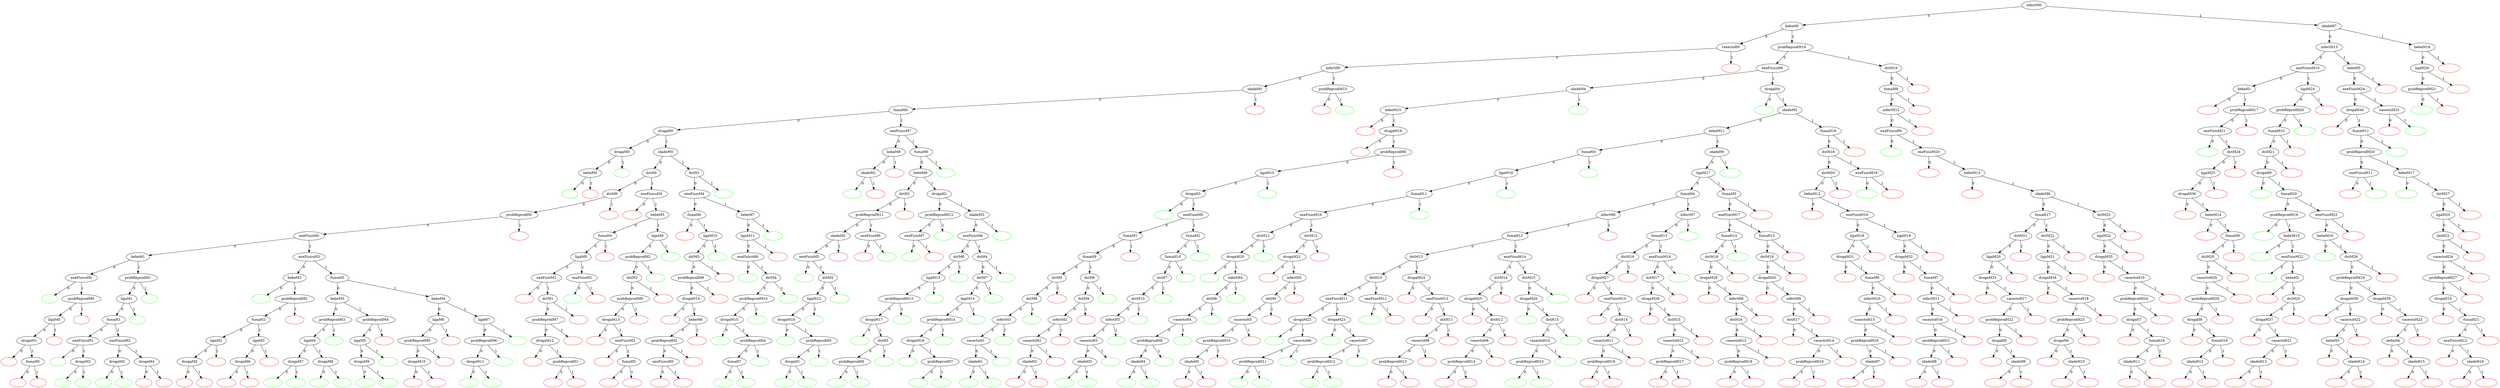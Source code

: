 digraph {
bebeM0->sim0[label=0]
bebeM0->nao0[label=1]
drogaM0->bebeM0[label=0]
drogaM0->sim1[label=1]
drogaH0->drogaM0[label=0]
exeFisicoH0->sim2[label=0]
drogaM1->nao1[label=0]
fumaH0->nao2[label=0]
fumaH0->nao3[label=1]
drogaM1->fumaH0[label=1]
ligaM0->drogaM1[label=0]
ligaM0->nao4[label=1]
probReprodM0->ligaM0[label=0]
probReprodM0->nao5[label=1]
exeFisicoH0->probReprodM0[label=1]
bebeM1->exeFisicoH0[label=0]
exeFisicoH1->sim3[label=0]
drogaM2->sim4[label=0]
drogaM2->sim5[label=1]
exeFisicoH1->drogaM2[label=1]
fumaH1->exeFisicoH1[label=0]
drogaM3->sim6[label=0]
drogaM3->sim7[label=1]
exeFisicoH2->drogaM3[label=0]
drogaM4->nao6[label=0]
drogaM4->nao7[label=1]
exeFisicoH2->drogaM4[label=1]
fumaH1->exeFisicoH2[label=1]
ligaM1->fumaH1[label=0]
ligaM1->sim8[label=1]
probReprodM1->ligaM1[label=0]
probReprodM1->sim9[label=1]
bebeM1->probReprodM1[label=1]
exeFisioM0->bebeM1[label=0]
bebeM2->sim10[label=0]
drogaM5->nao8[label=0]
drogaM5->nao9[label=1]
ligaM2->drogaM5[label=0]
ligaM2->nao10[label=1]
fumaH2->ligaM2[label=0]
drogaM6->nao11[label=0]
drogaM6->nao12[label=1]
ligaM3->drogaM6[label=0]
ligaM3->nao13[label=1]
fumaH2->ligaM3[label=1]
probReprodM2->fumaH2[label=0]
probReprodM2->nao14[label=1]
bebeM2->probReprodM2[label=1]
exeFisicoH3->bebeM2[label=0]
drogaM7->sim11[label=0]
drogaM7->sim12[label=1]
ligaM4->drogaM7[label=0]
drogaM8->sim13[label=0]
drogaM8->sim14[label=1]
ligaM4->drogaM8[label=1]
probReprodM3->ligaM4[label=0]
probReprodM3->sim15[label=1]
bebeM3->probReprodM3[label=0]
drogaM9->sim16[label=0]
drogaM9->sim17[label=1]
ligaM5->drogaM9[label=0]
ligaM5->sim18[label=1]
probReprodM4->ligaM5[label=0]
probReprodM4->nao15[label=1]
bebeM3->probReprodM4[label=1]
fumaH3->bebeM3[label=0]
drogaM10->nao16[label=0]
drogaM10->nao17[label=1]
probReprodM5->drogaM10[label=0]
probReprodM5->nao18[label=1]
ligaM6->probReprodM5[label=0]
ligaM6->nao19[label=1]
bebeM4->ligaM6[label=0]
drogaM11->sim19[label=0]
drogaM11->sim20[label=1]
probReprodM6->drogaM11[label=0]
probReprodM6->sim21[label=1]
ligaM7->probReprodM6[label=0]
ligaM7->sim22[label=1]
bebeM4->ligaM7[label=1]
fumaH3->bebeM4[label=1]
exeFisicoH3->fumaH3[label=1]
exeFisioM0->exeFisicoH3[label=1]
probReprodH0->exeFisioM0[label=0]
probReprodH0->nao20[label=1]
dstM0->probReprodH0[label=0]
dstM0->nao21[label=1]
dstH0->dstM0[label=0]
exeFisicoH4->nao22[label=0]
exeFisioM1->nao23[label=0]
drogaM12->nao24[label=0]
probReprodH1->nao25[label=0]
probReprodH1->nao26[label=1]
drogaM12->probReprodH1[label=1]
probReprodM7->drogaM12[label=0]
probReprodM7->nao27[label=1]
dstM1->probReprodM7[label=0]
dstM1->nao28[label=1]
exeFisioM1->dstM1[label=1]
ligaM8->exeFisioM1[label=0]
exeFisioM2->sim23[label=0]
exeFisioM2->nao29[label=1]
ligaM8->exeFisioM2[label=1]
fumaH4->ligaM8[label=0]
fumaH4->nao30[label=1]
bebeM5->fumaH4[label=0]
drogaM13->nao31[label=0]
exeFisioM3->nao32[label=0]
fumaH5->nao33[label=0]
fumaH5->nao34[label=1]
exeFisioM3->fumaH5[label=1]
drogaM13->exeFisioM3[label=1]
probReprodM8->drogaM13[label=0]
probReprodM8->nao35[label=1]
dstM2->probReprodM8[label=0]
dstM2->nao36[label=1]
probReprodH2->dstM2[label=0]
probReprodH2->sim24[label=1]
ligaM9->probReprodH2[label=0]
ligaM9->sim25[label=1]
bebeM5->ligaM9[label=1]
exeFisicoH4->bebeM5[label=1]
dstH0->exeFisicoH4[label=1]
idadeM0->dstH0[label=0]
fumaH6->nao37[label=0]
drogaM14->nao38[label=0]
exeFisicoH5->nao39[label=0]
exeFisicoH5->nao40[label=1]
probReprodH3->exeFisicoH5[label=0]
probReprodH3->nao41[label=1]
bebeM6->probReprodH3[label=0]
bebeM6->nao42[label=1]
drogaM14->bebeM6[label=1]
probReprodM9->drogaM14[label=0]
probReprodM9->nao43[label=1]
dstM3->probReprodM9[label=0]
dstM3->nao44[label=1]
ligaM10->dstM3[label=0]
ligaM10->sim26[label=1]
fumaH6->ligaM10[label=1]
exeFisioM4->fumaH6[label=0]
exeFisicoH6->sim27[label=0]
drogaM15->sim28[label=0]
fumaH7->sim29[label=0]
fumaH7->sim30[label=1]
probReprodH4->fumaH7[label=0]
probReprodH4->sim31[label=1]
drogaM15->probReprodH4[label=1]
probReprodM10->drogaM15[label=0]
probReprodM10->sim32[label=1]
dstM4->probReprodM10[label=0]
dstM4->sim33[label=1]
exeFisicoH6->dstM4[label=1]
ligaM11->exeFisicoH6[label=0]
ligaM11->nao45[label=1]
bebeM7->ligaM11[label=0]
bebeM7->sim34[label=1]
exeFisioM4->bebeM7[label=1]
dstH1->exeFisioM4[label=0]
dstH1->sim35[label=1]
idadeM0->dstH1[label=1]
drogaH0->idadeM0[label=1]
fumaM0->drogaH0[label=0]
idadeM1->sim36[label=0]
idadeM1->nao46[label=1]
bebeM8->idadeM1[label=0]
bebeM8->nao47[label=1]
exeFisicoH7->bebeM8[label=0]
exeFisioM5->sim37[label=0]
drogaM16->sim38[label=0]
drogaH1->sim39[label=0]
drogaH1->sim40[label=1]
probReprodH5->drogaH1[label=0]
probReprodH5->sim41[label=1]
drogaM16->probReprodH5[label=1]
ligaM12->drogaM16[label=0]
ligaM12->sim42[label=1]
dstM5->ligaM12[label=0]
dstM5->sim43[label=1]
exeFisioM5->dstM5[label=1]
idadeM2->exeFisioM5[label=0]
idadeM2->nao48[label=1]
probReprodM11->idadeM2[label=0]
exeFisioM6->nao49[label=0]
exeFisioM6->sim44[label=1]
probReprodM11->exeFisioM6[label=1]
dstH2->probReprodM11[label=0]
dstH2->nao50[label=1]
bebeM9->dstH2[label=0]
exeFisioM7->sim45[label=0]
exeFisioM7->nao51[label=1]
probReprodM12->exeFisioM7[label=0]
probReprodM12->sim46[label=1]
drogaH2->probReprodM12[label=0]
drogaM17->sim47[label=0]
probReprodH6->sim48[label=0]
probReprodH6->sim49[label=1]
dstH3->probReprodH6[label=0]
dstH3->sim50[label=1]
drogaM17->dstH3[label=1]
probReprodM13->drogaM17[label=0]
probReprodM13->sim51[label=1]
ligaM13->probReprodM13[label=0]
ligaM13->sim52[label=1]
dstM6->ligaM13[label=0]
dstM6->sim53[label=1]
exeFisioM8->dstM6[label=0]
drogaM18->sim54[label=0]
probReprodH7->sim55[label=0]
probReprodH7->sim56[label=1]
drogaM18->probReprodH7[label=1]
probReprodM14->drogaM18[label=0]
probReprodM14->sim57[label=1]
ligaM14->probReprodM14[label=0]
ligaM14->sim58[label=1]
dstM7->ligaM14[label=0]
dstM7->sim59[label=1]
dstH4->dstM7[label=0]
dstH4->sim60[label=1]
exeFisioM8->dstH4[label=1]
idadeM3->exeFisioM8[label=0]
idadeM3->sim61[label=1]
drogaH2->idadeM3[label=1]
bebeM9->drogaH2[label=1]
fumaH8->bebeM9[label=0]
fumaH8->sim62[label=1]
exeFisicoH7->fumaH8[label=1]
fumaM0->exeFisicoH7[label=1]
idadeH0->fumaM0[label=0]
idadeH0->nao52[label=1]
infertH0->idadeH0[label=0]
probReprodM15->nao53[label=0]
probReprodM15->sim63[label=1]
infertH0->probReprodM15[label=1]
vasectoH0->infertH0[label=0]
vasectoH0->nao54[label=1]
bebeH0->vasectoH0[label=0]
bebeM10->nao55[label=0]
drogaM19->nao56[label=0]
drogaH3->sim64[label=0]
idadeH1->sim65[label=0]
idadeH1->sim66[label=1]
vasectoH1->idadeH1[label=0]
vasectoH1->sim67[label=1]
infertH1->vasectoH1[label=0]
infertH1->sim68[label=1]
dstM8->infertH1[label=0]
dstM8->sim69[label=1]
dstH5->dstM8[label=0]
dstH5->nao57[label=1]
fumaH9->dstH5[label=0]
idadeH2->nao58[label=0]
idadeH2->nao59[label=1]
vasectoH2->idadeH2[label=0]
vasectoH2->nao60[label=1]
infertH2->vasectoH2[label=0]
infertH2->nao61[label=1]
dstM9->infertH2[label=0]
dstM9->nao62[label=1]
dstH6->dstM9[label=0]
dstH6->sim70[label=1]
fumaH9->dstH6[label=1]
fumaM1->fumaH9[label=0]
fumaM1->nao63[label=1]
exeFisioM9->fumaM1[label=0]
idadeH3->sim71[label=0]
idadeH3->sim72[label=1]
vasectoH3->idadeH3[label=0]
vasectoH3->sim73[label=1]
infertH3->vasectoH3[label=0]
infertH3->sim74[label=1]
dstM10->infertH3[label=0]
dstM10->sim75[label=1]
dstH7->dstM10[label=0]
dstH7->sim76[label=1]
fumaH10->dstH7[label=0]
fumaH10->sim77[label=1]
fumaM2->fumaH10[label=0]
fumaM2->sim78[label=1]
exeFisioM9->fumaM2[label=1]
drogaH3->exeFisioM9[label=1]
ligaM15->drogaH3[label=0]
ligaM15->sim79[label=1]
probReprodH8->ligaM15[label=0]
probReprodH8->nao64[label=1]
drogaM19->probReprodH8[label=1]
bebeM10->drogaM19[label=1]
idadeM4->bebeM10[label=0]
idadeM4->sim80[label=1]
exeFisicoH8->idadeM4[label=0]
drogaH4->sim81[label=0]
drogaM20->sim82[label=0]
idadeH4->sim83[label=0]
idadeH4->sim84[label=1]
probReprodH9->idadeH4[label=0]
probReprodH9->sim85[label=1]
vasectoH4->probReprodH9[label=0]
vasectoH4->sim86[label=1]
dstH8->vasectoH4[label=0]
dstH8->sim87[label=1]
infertH4->dstH8[label=0]
infertH4->sim88[label=1]
drogaM20->infertH4[label=1]
dstM11->drogaM20[label=0]
dstM11->sim89[label=1]
exeFisioM10->dstM11[label=0]
drogaM21->nao65[label=0]
idadeH5->nao66[label=0]
idadeH5->nao67[label=1]
probReprodH10->idadeH5[label=0]
probReprodH10->nao68[label=1]
vasectoH5->probReprodH10[label=0]
vasectoH5->nao69[label=1]
dstH9->vasectoH5[label=0]
dstH9->nao70[label=1]
infertH5->dstH9[label=0]
infertH5->nao71[label=1]
drogaM21->infertH5[label=1]
dstM12->drogaM21[label=0]
dstM12->nao72[label=1]
exeFisioM10->dstM12[label=1]
fumaH11->exeFisioM10[label=0]
fumaH11->sim90[label=1]
ligaM16->fumaH11[label=0]
ligaM16->sim91[label=1]
fumaM3->ligaM16[label=0]
fumaM3->sim92[label=1]
bebeM11->fumaM3[label=0]
drogaM22->sim93[label=0]
probReprodH11->sim94[label=0]
probReprodH11->sim95[label=1]
vasectoH6->probReprodH11[label=0]
vasectoH6->sim96[label=1]
drogaM22->vasectoH6[label=1]
exeFisioM11->drogaM22[label=0]
drogaM23->sim97[label=0]
probReprodH12->sim98[label=0]
probReprodH12->sim99[label=1]
vasectoH7->probReprodH12[label=0]
vasectoH7->sim100[label=1]
drogaM23->vasectoH7[label=1]
exeFisioM11->drogaM23[label=1]
dstH10->exeFisioM11[label=0]
exeFisioM12->sim101[label=0]
exeFisioM12->nao73[label=1]
dstH10->exeFisioM12[label=1]
dstM13->dstH10[label=0]
drogaM24->nao74[label=0]
exeFisioM13->nao75[label=0]
probReprodH13->nao76[label=0]
probReprodH13->nao77[label=1]
vasectoH8->probReprodH13[label=0]
vasectoH8->nao78[label=1]
dstH11->vasectoH8[label=0]
dstH11->nao79[label=1]
exeFisioM13->dstH11[label=1]
drogaM24->exeFisioM13[label=1]
dstM13->drogaM24[label=1]
fumaH12->dstM13[label=0]
drogaM25->nao80[label=0]
probReprodH14->nao81[label=0]
probReprodH14->nao82[label=1]
vasectoH9->probReprodH14[label=0]
vasectoH9->nao83[label=1]
dstH12->vasectoH9[label=0]
dstH12->nao84[label=1]
drogaM25->dstH12[label=1]
dstM14->drogaM25[label=0]
dstM14->nao85[label=1]
exeFisioM14->dstM14[label=0]
drogaM26->sim102[label=0]
probReprodH15->sim103[label=0]
probReprodH15->sim104[label=1]
vasectoH10->probReprodH15[label=0]
vasectoH10->sim105[label=1]
dstH13->vasectoH10[label=0]
dstH13->sim106[label=1]
drogaM26->dstH13[label=1]
dstM15->drogaM26[label=0]
dstM15->sim107[label=1]
exeFisioM14->dstM15[label=1]
fumaH12->exeFisioM14[label=1]
infertH6->fumaH12[label=0]
infertH6->nao86[label=1]
fumaM4->infertH6[label=0]
drogaM27->nao87[label=0]
exeFisioM15->nao88[label=0]
probReprodH16->nao89[label=0]
probReprodH16->nao90[label=1]
vasectoH11->probReprodH16[label=0]
vasectoH11->nao91[label=1]
dstH14->vasectoH11[label=0]
dstH14->nao92[label=1]
exeFisioM15->dstH14[label=1]
drogaM27->exeFisioM15[label=1]
dstM16->drogaM27[label=0]
dstM16->nao93[label=1]
fumaH13->dstM16[label=0]
drogaM28->nao94[label=0]
probReprodH17->nao95[label=0]
probReprodH17->nao96[label=1]
vasectoH12->probReprodH17[label=0]
vasectoH12->nao97[label=1]
dstH15->vasectoH12[label=0]
dstH15->nao98[label=1]
drogaM28->dstH15[label=1]
dstM17->drogaM28[label=0]
dstM17->nao99[label=1]
exeFisioM16->dstM17[label=0]
exeFisioM16->sim108[label=1]
fumaH13->exeFisioM16[label=1]
infertH7->fumaH13[label=0]
infertH7->sim109[label=1]
fumaM4->infertH7[label=1]
ligaM17->fumaM4[label=0]
drogaM29->nao100[label=0]
probReprodH18->nao101[label=0]
probReprodH18->nao102[label=1]
vasectoH13->probReprodH18[label=0]
vasectoH13->nao103[label=1]
dstH16->vasectoH13[label=0]
dstH16->nao104[label=1]
infertH8->dstH16[label=0]
infertH8->nao105[label=1]
drogaM29->infertH8[label=1]
dstM18->drogaM29[label=0]
dstM18->nao106[label=1]
fumaH14->dstM18[label=0]
fumaH14->sim110[label=1]
exeFisioM17->fumaH14[label=0]
drogaM30->nao107[label=0]
dstH17->nao108[label=0]
probReprodH19->nao109[label=0]
probReprodH19->nao110[label=1]
vasectoH14->probReprodH19[label=0]
vasectoH14->nao111[label=1]
dstH17->vasectoH14[label=1]
infertH9->dstH17[label=0]
infertH9->nao112[label=1]
drogaM30->infertH9[label=1]
dstM19->drogaM30[label=0]
dstM19->nao113[label=1]
fumaH15->dstM19[label=0]
fumaH15->nao114[label=1]
exeFisioM17->fumaH15[label=1]
fumaM5->exeFisioM17[label=0]
fumaM5->nao115[label=1]
ligaM17->fumaM5[label=1]
idadeH6->ligaM17[label=0]
idadeH6->sim111[label=1]
bebeM11->idadeH6[label=1]
idadeM5->bebeM11[label=0]
bebeM12->nao116[label=0]
drogaM31->nao117[label=0]
idadeH7->nao118[label=0]
idadeH7->nao119[label=1]
probReprodH20->idadeH7[label=0]
probReprodH20->nao120[label=1]
vasectoH15->probReprodH20[label=0]
vasectoH15->nao121[label=1]
infertH10->vasectoH15[label=0]
infertH10->nao122[label=1]
fumaM6->infertH10[label=0]
fumaM6->nao123[label=1]
drogaM31->fumaM6[label=1]
ligaM18->drogaM31[label=0]
ligaM18->nao124[label=1]
exeFisioM18->ligaM18[label=0]
drogaM32->nao125[label=0]
idadeH8->nao126[label=0]
idadeH8->nao127[label=1]
probReprodH21->idadeH8[label=0]
probReprodH21->nao128[label=1]
vasectoH16->probReprodH21[label=0]
vasectoH16->nao129[label=1]
infertH11->vasectoH16[label=0]
infertH11->nao130[label=1]
fumaM7->infertH11[label=0]
fumaM7->nao131[label=1]
drogaM32->fumaM7[label=1]
ligaM19->drogaM32[label=0]
ligaM19->nao132[label=1]
exeFisioM18->ligaM19[label=1]
bebeM12->exeFisioM18[label=1]
dstM20->bebeM12[label=0]
dstM20->nao133[label=1]
dstH18->dstM20[label=0]
exeFisioM19->sim112[label=0]
exeFisioM19->nao134[label=1]
dstH18->exeFisioM19[label=1]
fumaH16->dstH18[label=0]
fumaH16->nao135[label=1]
idadeM5->fumaH16[label=1]
drogaH4->idadeM5[label=1]
exeFisicoH8->drogaH4[label=1]
probReprodM16->exeFisicoH8[label=0]
exeFisicoH9->sim113[label=0]
exeFisioM20->nao136[label=0]
bebeM13->nao137[label=0]
drogaM33->nao138[label=0]
drogaH5->nao139[label=0]
idadeH9->nao140[label=0]
idadeH9->nao141[label=1]
drogaH5->idadeH9[label=1]
probReprodH22->drogaH5[label=0]
probReprodH22->nao142[label=1]
vasectoH17->probReprodH22[label=0]
vasectoH17->nao143[label=1]
drogaM33->vasectoH17[label=1]
ligaM20->drogaM33[label=0]
ligaM20->nao144[label=1]
dstM21->ligaM20[label=0]
dstM21->nao145[label=1]
fumaH17->dstM21[label=0]
drogaM34->nao146[label=0]
drogaH6->nao147[label=0]
idadeH10->nao148[label=0]
idadeH10->nao149[label=1]
drogaH6->idadeH10[label=1]
probReprodH23->drogaH6[label=0]
probReprodH23->nao150[label=1]
vasectoH18->probReprodH23[label=0]
vasectoH18->nao151[label=1]
drogaM34->vasectoH18[label=1]
ligaM21->drogaM34[label=0]
ligaM21->nao152[label=1]
dstM22->ligaM21[label=0]
dstM22->nao153[label=1]
fumaH17->dstM22[label=1]
idadeM6->fumaH17[label=0]
drogaM35->nao154[label=0]
drogaH7->nao155[label=0]
idadeH11->nao156[label=0]
idadeH11->nao157[label=1]
fumaH18->idadeH11[label=0]
fumaH18->nao158[label=1]
drogaH7->fumaH18[label=1]
probReprodH24->drogaH7[label=0]
probReprodH24->nao159[label=1]
vasectoH19->probReprodH24[label=0]
vasectoH19->nao160[label=1]
drogaM35->vasectoH19[label=1]
ligaM22->drogaM35[label=0]
ligaM22->nao161[label=1]
dstM23->ligaM22[label=0]
dstM23->nao162[label=1]
idadeM6->dstM23[label=1]
bebeM13->idadeM6[label=1]
exeFisioM20->bebeM13[label=1]
exeFisicoH9->exeFisioM20[label=1]
infertH12->exeFisicoH9[label=0]
infertH12->nao163[label=1]
fumaM8->infertH12[label=0]
fumaM8->nao164[label=1]
dstH19->fumaM8[label=0]
dstH19->nao165[label=1]
probReprodM16->dstH19[label=1]
bebeH0->probReprodM16[label=1]
infertM0->bebeH0[label=0]
bebeH1->nao166[label=0]
exeFisioM21->sim114[label=0]
drogaM36->nao167[label=0]
bebeM14->nao168[label=0]
drogaH8->nao169[label=0]
idadeH12->nao170[label=0]
idadeH12->nao171[label=1]
fumaH19->idadeH12[label=0]
fumaH19->nao172[label=1]
drogaH8->fumaH19[label=1]
probReprodH25->drogaH8[label=0]
probReprodH25->nao173[label=1]
vasectoH20->probReprodH25[label=0]
vasectoH20->nao174[label=1]
dstH20->vasectoH20[label=0]
dstH20->nao175[label=1]
fumaM9->dstH20[label=0]
fumaM9->nao176[label=1]
bebeM14->fumaM9[label=1]
drogaM36->bebeM14[label=1]
ligaM23->drogaM36[label=0]
ligaM23->nao177[label=1]
dstM24->ligaM23[label=0]
dstM24->nao178[label=1]
exeFisioM21->dstM24[label=1]
probReprodM17->exeFisioM21[label=0]
probReprodM17->nao179[label=1]
bebeH1->probReprodM17[label=1]
exeFisicoH10->bebeH1[label=0]
drogaH9->sim115[label=0]
probReprodM18->sim116[label=0]
bebeM15->sim117[label=0]
exeFisioM22->sim118[label=0]
bebeH2->nao180[label=0]
drogaM37->nao181[label=0]
idadeH13->nao182[label=0]
idadeH13->nao183[label=1]
vasectoH21->idadeH13[label=0]
vasectoH21->nao184[label=1]
drogaM37->vasectoH21[label=1]
dstM25->drogaM37[label=0]
dstM25->nao185[label=1]
bebeH2->dstM25[label=1]
exeFisioM22->bebeH2[label=1]
bebeM15->exeFisioM22[label=1]
probReprodM18->bebeM15[label=1]
fumaH20->probReprodM18[label=0]
bebeM16->sim119[label=0]
drogaM38->nao186[label=0]
bebeH3->nao187[label=0]
idadeH14->nao188[label=0]
idadeH14->nao189[label=1]
bebeH3->idadeH14[label=1]
vasectoH22->bebeH3[label=0]
vasectoH22->nao190[label=1]
drogaM38->vasectoH22[label=1]
probReprodM19->drogaM38[label=0]
drogaM39->nao191[label=0]
bebeH4->nao192[label=0]
idadeH15->nao193[label=0]
idadeH15->nao194[label=1]
bebeH4->idadeH15[label=1]
vasectoH23->bebeH4[label=0]
vasectoH23->nao195[label=1]
drogaM39->vasectoH23[label=1]
probReprodM19->drogaM39[label=1]
dstM26->probReprodM19[label=0]
dstM26->nao196[label=1]
bebeM16->dstM26[label=1]
exeFisioM23->bebeM16[label=0]
exeFisioM23->nao197[label=1]
fumaH20->exeFisioM23[label=1]
drogaH9->fumaH20[label=1]
dstH21->drogaH9[label=0]
dstH21->nao198[label=1]
fumaM10->dstH21[label=0]
fumaM10->nao199[label=1]
probReprodH26->fumaM10[label=0]
probReprodH26->sim120[label=1]
ligaM24->probReprodH26[label=0]
ligaM24->nao200[label=1]
exeFisicoH10->ligaM24[label=1]
infertH13->exeFisicoH10[label=0]
drogaM40->nao201[label=0]
exeFisicoH11->nao202[label=0]
exeFisicoH11->sim121[label=1]
probReprodM20->exeFisicoH11[label=0]
bebeM17->sim122[label=0]
drogaH10->nao203[label=0]
exeFisicoH12->nao204[label=0]
idadeH16->nao205[label=0]
idadeH16->nao206[label=1]
exeFisicoH12->idadeH16[label=1]
fumaH21->exeFisicoH12[label=0]
fumaH21->nao207[label=1]
drogaH10->fumaH21[label=1]
probReprodH27->drogaH10[label=0]
probReprodH27->nao208[label=1]
vasectoH24->probReprodH27[label=0]
vasectoH24->nao209[label=1]
dstH22->vasectoH24[label=0]
dstH22->nao210[label=1]
ligaM25->dstH22[label=0]
ligaM25->nao211[label=1]
dstM27->ligaM25[label=0]
dstM27->nao212[label=1]
bebeM17->dstM27[label=1]
probReprodM20->bebeM17[label=1]
fumaM11->probReprodM20[label=0]
fumaM11->sim123[label=1]
drogaM40->fumaM11[label=1]
exeFisioM24->drogaM40[label=0]
vasectoH25->nao213[label=0]
vasectoH25->sim124[label=1]
exeFisioM24->vasectoH25[label=1]
bebeH5->exeFisioM24[label=0]
bebeH5->nao214[label=1]
infertH13->bebeH5[label=1]
idadeM7->infertH13[label=0]
probReprodM21->sim125[label=0]
probReprodM21->nao215[label=1]
ligaM26->probReprodM21[label=0]
ligaM26->nao216[label=1]
bebeM18->ligaM26[label=0]
bebeM18->nao217[label=1]
idadeM7->bebeM18[label=1]
infertM0->idadeM7[label=1]
sim0[fontcolor=white, color=green]
sim1[fontcolor=white, color=green]
sim2[fontcolor=white, color=green]
sim3[fontcolor=white, color=green]
sim4[fontcolor=white, color=green]
sim5[fontcolor=white, color=green]
sim6[fontcolor=white, color=green]
sim7[fontcolor=white, color=green]
sim8[fontcolor=white, color=green]
sim9[fontcolor=white, color=green]
sim10[fontcolor=white, color=green]
sim11[fontcolor=white, color=green]
sim12[fontcolor=white, color=green]
sim13[fontcolor=white, color=green]
sim14[fontcolor=white, color=green]
sim15[fontcolor=white, color=green]
sim16[fontcolor=white, color=green]
sim17[fontcolor=white, color=green]
sim18[fontcolor=white, color=green]
sim19[fontcolor=white, color=green]
sim20[fontcolor=white, color=green]
sim21[fontcolor=white, color=green]
sim22[fontcolor=white, color=green]
sim23[fontcolor=white, color=green]
sim24[fontcolor=white, color=green]
sim25[fontcolor=white, color=green]
sim26[fontcolor=white, color=green]
sim27[fontcolor=white, color=green]
sim28[fontcolor=white, color=green]
sim29[fontcolor=white, color=green]
sim30[fontcolor=white, color=green]
sim31[fontcolor=white, color=green]
sim32[fontcolor=white, color=green]
sim33[fontcolor=white, color=green]
sim34[fontcolor=white, color=green]
sim35[fontcolor=white, color=green]
sim36[fontcolor=white, color=green]
sim37[fontcolor=white, color=green]
sim38[fontcolor=white, color=green]
sim39[fontcolor=white, color=green]
sim40[fontcolor=white, color=green]
sim41[fontcolor=white, color=green]
sim42[fontcolor=white, color=green]
sim43[fontcolor=white, color=green]
sim44[fontcolor=white, color=green]
sim45[fontcolor=white, color=green]
sim46[fontcolor=white, color=green]
sim47[fontcolor=white, color=green]
sim48[fontcolor=white, color=green]
sim49[fontcolor=white, color=green]
sim50[fontcolor=white, color=green]
sim51[fontcolor=white, color=green]
sim52[fontcolor=white, color=green]
sim53[fontcolor=white, color=green]
sim54[fontcolor=white, color=green]
sim55[fontcolor=white, color=green]
sim56[fontcolor=white, color=green]
sim57[fontcolor=white, color=green]
sim58[fontcolor=white, color=green]
sim59[fontcolor=white, color=green]
sim60[fontcolor=white, color=green]
sim61[fontcolor=white, color=green]
sim62[fontcolor=white, color=green]
sim63[fontcolor=white, color=green]
sim64[fontcolor=white, color=green]
sim65[fontcolor=white, color=green]
sim66[fontcolor=white, color=green]
sim67[fontcolor=white, color=green]
sim68[fontcolor=white, color=green]
sim69[fontcolor=white, color=green]
sim70[fontcolor=white, color=green]
sim71[fontcolor=white, color=green]
sim72[fontcolor=white, color=green]
sim73[fontcolor=white, color=green]
sim74[fontcolor=white, color=green]
sim75[fontcolor=white, color=green]
sim76[fontcolor=white, color=green]
sim77[fontcolor=white, color=green]
sim78[fontcolor=white, color=green]
sim79[fontcolor=white, color=green]
sim80[fontcolor=white, color=green]
sim81[fontcolor=white, color=green]
sim82[fontcolor=white, color=green]
sim83[fontcolor=white, color=green]
sim84[fontcolor=white, color=green]
sim85[fontcolor=white, color=green]
sim86[fontcolor=white, color=green]
sim87[fontcolor=white, color=green]
sim88[fontcolor=white, color=green]
sim89[fontcolor=white, color=green]
sim90[fontcolor=white, color=green]
sim91[fontcolor=white, color=green]
sim92[fontcolor=white, color=green]
sim93[fontcolor=white, color=green]
sim94[fontcolor=white, color=green]
sim95[fontcolor=white, color=green]
sim96[fontcolor=white, color=green]
sim97[fontcolor=white, color=green]
sim98[fontcolor=white, color=green]
sim99[fontcolor=white, color=green]
sim100[fontcolor=white, color=green]
sim101[fontcolor=white, color=green]
sim102[fontcolor=white, color=green]
sim103[fontcolor=white, color=green]
sim104[fontcolor=white, color=green]
sim105[fontcolor=white, color=green]
sim106[fontcolor=white, color=green]
sim107[fontcolor=white, color=green]
sim108[fontcolor=white, color=green]
sim109[fontcolor=white, color=green]
sim110[fontcolor=white, color=green]
sim111[fontcolor=white, color=green]
sim112[fontcolor=white, color=green]
sim113[fontcolor=white, color=green]
sim114[fontcolor=white, color=green]
sim115[fontcolor=white, color=green]
sim116[fontcolor=white, color=green]
sim117[fontcolor=white, color=green]
sim118[fontcolor=white, color=green]
sim119[fontcolor=white, color=green]
sim120[fontcolor=white, color=green]
sim121[fontcolor=white, color=green]
sim122[fontcolor=white, color=green]
sim123[fontcolor=white, color=green]
sim124[fontcolor=white, color=green]
sim125[fontcolor=white, color=green]
nao0[fontcolor=white, color=red]
nao1[fontcolor=white, color=red]
nao2[fontcolor=white, color=red]
nao3[fontcolor=white, color=red]
nao4[fontcolor=white, color=red]
nao5[fontcolor=white, color=red]
nao6[fontcolor=white, color=red]
nao7[fontcolor=white, color=red]
nao8[fontcolor=white, color=red]
nao9[fontcolor=white, color=red]
nao10[fontcolor=white, color=red]
nao11[fontcolor=white, color=red]
nao12[fontcolor=white, color=red]
nao13[fontcolor=white, color=red]
nao14[fontcolor=white, color=red]
nao15[fontcolor=white, color=red]
nao16[fontcolor=white, color=red]
nao17[fontcolor=white, color=red]
nao18[fontcolor=white, color=red]
nao19[fontcolor=white, color=red]
nao20[fontcolor=white, color=red]
nao21[fontcolor=white, color=red]
nao22[fontcolor=white, color=red]
nao23[fontcolor=white, color=red]
nao24[fontcolor=white, color=red]
nao25[fontcolor=white, color=red]
nao26[fontcolor=white, color=red]
nao27[fontcolor=white, color=red]
nao28[fontcolor=white, color=red]
nao29[fontcolor=white, color=red]
nao30[fontcolor=white, color=red]
nao31[fontcolor=white, color=red]
nao32[fontcolor=white, color=red]
nao33[fontcolor=white, color=red]
nao34[fontcolor=white, color=red]
nao35[fontcolor=white, color=red]
nao36[fontcolor=white, color=red]
nao37[fontcolor=white, color=red]
nao38[fontcolor=white, color=red]
nao39[fontcolor=white, color=red]
nao40[fontcolor=white, color=red]
nao41[fontcolor=white, color=red]
nao42[fontcolor=white, color=red]
nao43[fontcolor=white, color=red]
nao44[fontcolor=white, color=red]
nao45[fontcolor=white, color=red]
nao46[fontcolor=white, color=red]
nao47[fontcolor=white, color=red]
nao48[fontcolor=white, color=red]
nao49[fontcolor=white, color=red]
nao50[fontcolor=white, color=red]
nao51[fontcolor=white, color=red]
nao52[fontcolor=white, color=red]
nao53[fontcolor=white, color=red]
nao54[fontcolor=white, color=red]
nao55[fontcolor=white, color=red]
nao56[fontcolor=white, color=red]
nao57[fontcolor=white, color=red]
nao58[fontcolor=white, color=red]
nao59[fontcolor=white, color=red]
nao60[fontcolor=white, color=red]
nao61[fontcolor=white, color=red]
nao62[fontcolor=white, color=red]
nao63[fontcolor=white, color=red]
nao64[fontcolor=white, color=red]
nao65[fontcolor=white, color=red]
nao66[fontcolor=white, color=red]
nao67[fontcolor=white, color=red]
nao68[fontcolor=white, color=red]
nao69[fontcolor=white, color=red]
nao70[fontcolor=white, color=red]
nao71[fontcolor=white, color=red]
nao72[fontcolor=white, color=red]
nao73[fontcolor=white, color=red]
nao74[fontcolor=white, color=red]
nao75[fontcolor=white, color=red]
nao76[fontcolor=white, color=red]
nao77[fontcolor=white, color=red]
nao78[fontcolor=white, color=red]
nao79[fontcolor=white, color=red]
nao80[fontcolor=white, color=red]
nao81[fontcolor=white, color=red]
nao82[fontcolor=white, color=red]
nao83[fontcolor=white, color=red]
nao84[fontcolor=white, color=red]
nao85[fontcolor=white, color=red]
nao86[fontcolor=white, color=red]
nao87[fontcolor=white, color=red]
nao88[fontcolor=white, color=red]
nao89[fontcolor=white, color=red]
nao90[fontcolor=white, color=red]
nao91[fontcolor=white, color=red]
nao92[fontcolor=white, color=red]
nao93[fontcolor=white, color=red]
nao94[fontcolor=white, color=red]
nao95[fontcolor=white, color=red]
nao96[fontcolor=white, color=red]
nao97[fontcolor=white, color=red]
nao98[fontcolor=white, color=red]
nao99[fontcolor=white, color=red]
nao100[fontcolor=white, color=red]
nao101[fontcolor=white, color=red]
nao102[fontcolor=white, color=red]
nao103[fontcolor=white, color=red]
nao104[fontcolor=white, color=red]
nao105[fontcolor=white, color=red]
nao106[fontcolor=white, color=red]
nao107[fontcolor=white, color=red]
nao108[fontcolor=white, color=red]
nao109[fontcolor=white, color=red]
nao110[fontcolor=white, color=red]
nao111[fontcolor=white, color=red]
nao112[fontcolor=white, color=red]
nao113[fontcolor=white, color=red]
nao114[fontcolor=white, color=red]
nao115[fontcolor=white, color=red]
nao116[fontcolor=white, color=red]
nao117[fontcolor=white, color=red]
nao118[fontcolor=white, color=red]
nao119[fontcolor=white, color=red]
nao120[fontcolor=white, color=red]
nao121[fontcolor=white, color=red]
nao122[fontcolor=white, color=red]
nao123[fontcolor=white, color=red]
nao124[fontcolor=white, color=red]
nao125[fontcolor=white, color=red]
nao126[fontcolor=white, color=red]
nao127[fontcolor=white, color=red]
nao128[fontcolor=white, color=red]
nao129[fontcolor=white, color=red]
nao130[fontcolor=white, color=red]
nao131[fontcolor=white, color=red]
nao132[fontcolor=white, color=red]
nao133[fontcolor=white, color=red]
nao134[fontcolor=white, color=red]
nao135[fontcolor=white, color=red]
nao136[fontcolor=white, color=red]
nao137[fontcolor=white, color=red]
nao138[fontcolor=white, color=red]
nao139[fontcolor=white, color=red]
nao140[fontcolor=white, color=red]
nao141[fontcolor=white, color=red]
nao142[fontcolor=white, color=red]
nao143[fontcolor=white, color=red]
nao144[fontcolor=white, color=red]
nao145[fontcolor=white, color=red]
nao146[fontcolor=white, color=red]
nao147[fontcolor=white, color=red]
nao148[fontcolor=white, color=red]
nao149[fontcolor=white, color=red]
nao150[fontcolor=white, color=red]
nao151[fontcolor=white, color=red]
nao152[fontcolor=white, color=red]
nao153[fontcolor=white, color=red]
nao154[fontcolor=white, color=red]
nao155[fontcolor=white, color=red]
nao156[fontcolor=white, color=red]
nao157[fontcolor=white, color=red]
nao158[fontcolor=white, color=red]
nao159[fontcolor=white, color=red]
nao160[fontcolor=white, color=red]
nao161[fontcolor=white, color=red]
nao162[fontcolor=white, color=red]
nao163[fontcolor=white, color=red]
nao164[fontcolor=white, color=red]
nao165[fontcolor=white, color=red]
nao166[fontcolor=white, color=red]
nao167[fontcolor=white, color=red]
nao168[fontcolor=white, color=red]
nao169[fontcolor=white, color=red]
nao170[fontcolor=white, color=red]
nao171[fontcolor=white, color=red]
nao172[fontcolor=white, color=red]
nao173[fontcolor=white, color=red]
nao174[fontcolor=white, color=red]
nao175[fontcolor=white, color=red]
nao176[fontcolor=white, color=red]
nao177[fontcolor=white, color=red]
nao178[fontcolor=white, color=red]
nao179[fontcolor=white, color=red]
nao180[fontcolor=white, color=red]
nao181[fontcolor=white, color=red]
nao182[fontcolor=white, color=red]
nao183[fontcolor=white, color=red]
nao184[fontcolor=white, color=red]
nao185[fontcolor=white, color=red]
nao186[fontcolor=white, color=red]
nao187[fontcolor=white, color=red]
nao188[fontcolor=white, color=red]
nao189[fontcolor=white, color=red]
nao190[fontcolor=white, color=red]
nao191[fontcolor=white, color=red]
nao192[fontcolor=white, color=red]
nao193[fontcolor=white, color=red]
nao194[fontcolor=white, color=red]
nao195[fontcolor=white, color=red]
nao196[fontcolor=white, color=red]
nao197[fontcolor=white, color=red]
nao198[fontcolor=white, color=red]
nao199[fontcolor=white, color=red]
nao200[fontcolor=white, color=red]
nao201[fontcolor=white, color=red]
nao202[fontcolor=white, color=red]
nao203[fontcolor=white, color=red]
nao204[fontcolor=white, color=red]
nao205[fontcolor=white, color=red]
nao206[fontcolor=white, color=red]
nao207[fontcolor=white, color=red]
nao208[fontcolor=white, color=red]
nao209[fontcolor=white, color=red]
nao210[fontcolor=white, color=red]
nao211[fontcolor=white, color=red]
nao212[fontcolor=white, color=red]
nao213[fontcolor=white, color=red]
nao214[fontcolor=white, color=red]
nao215[fontcolor=white, color=red]
nao216[fontcolor=white, color=red]
nao217[fontcolor=white, color=red]
}
